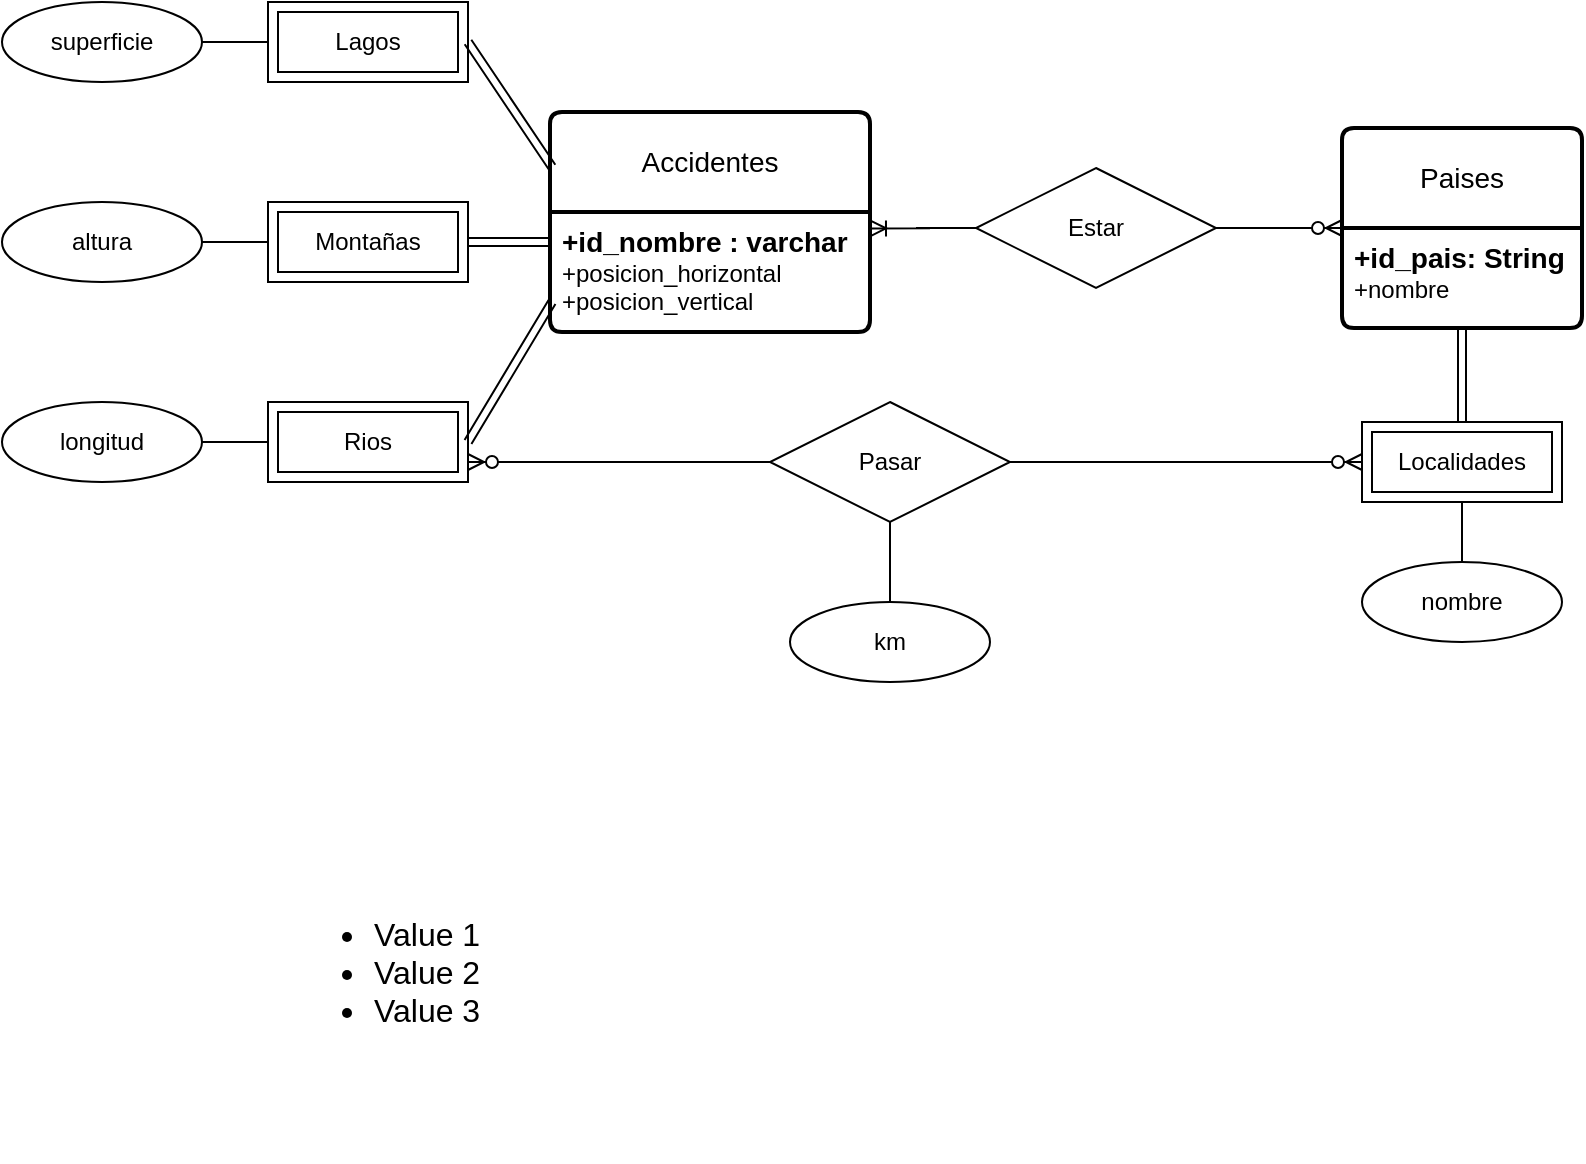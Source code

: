 <mxfile version="22.0.4" type="github">
  <diagram id="R2lEEEUBdFMjLlhIrx00" name="Page-1">
    <mxGraphModel dx="1050" dy="542" grid="1" gridSize="10" guides="1" tooltips="1" connect="1" arrows="1" fold="1" page="1" pageScale="1" pageWidth="850" pageHeight="1100" math="0" shadow="0" extFonts="Permanent Marker^https://fonts.googleapis.com/css?family=Permanent+Marker">
      <root>
        <mxCell id="0" />
        <mxCell id="1" parent="0" />
        <mxCell id="v1-u0_LOw8d0U1T1goXG-1" value="Accidentes" style="swimlane;childLayout=stackLayout;horizontal=1;startSize=50;horizontalStack=0;rounded=1;fontSize=14;fontStyle=0;strokeWidth=2;resizeParent=0;resizeLast=1;shadow=0;dashed=0;align=center;arcSize=4;whiteSpace=wrap;html=1;" parent="1" vertex="1">
          <mxGeometry x="290" y="215" width="160" height="110" as="geometry" />
        </mxCell>
        <mxCell id="v1-u0_LOw8d0U1T1goXG-2" value="&lt;font style=&quot;font-size: 14px;&quot;&gt;&lt;b&gt;+id_nombre : varchar&lt;br&gt;&lt;/b&gt;&lt;/font&gt;+posicion_horizontal&lt;br&gt;+posicion_vertical" style="align=left;strokeColor=none;fillColor=none;spacingLeft=4;fontSize=12;verticalAlign=top;resizable=0;rotatable=0;part=1;html=1;" parent="v1-u0_LOw8d0U1T1goXG-1" vertex="1">
          <mxGeometry y="50" width="160" height="60" as="geometry" />
        </mxCell>
        <mxCell id="v1-u0_LOw8d0U1T1goXG-3" value="Lagos" style="shape=ext;margin=3;double=1;whiteSpace=wrap;html=1;align=center;" parent="1" vertex="1">
          <mxGeometry x="149" y="160" width="100" height="40" as="geometry" />
        </mxCell>
        <mxCell id="v1-u0_LOw8d0U1T1goXG-4" value="Montañas" style="shape=ext;margin=3;double=1;whiteSpace=wrap;html=1;align=center;" parent="1" vertex="1">
          <mxGeometry x="149" y="260" width="100" height="40" as="geometry" />
        </mxCell>
        <mxCell id="v1-u0_LOw8d0U1T1goXG-5" value="Rios" style="shape=ext;margin=3;double=1;whiteSpace=wrap;html=1;align=center;" parent="1" vertex="1">
          <mxGeometry x="149" y="360" width="100" height="40" as="geometry" />
        </mxCell>
        <mxCell id="v1-u0_LOw8d0U1T1goXG-8" value="superficie" style="ellipse;whiteSpace=wrap;html=1;align=center;" parent="1" vertex="1">
          <mxGeometry x="16" y="160" width="100" height="40" as="geometry" />
        </mxCell>
        <mxCell id="v1-u0_LOw8d0U1T1goXG-9" value="altura" style="ellipse;whiteSpace=wrap;html=1;align=center;" parent="1" vertex="1">
          <mxGeometry x="16" y="260" width="100" height="40" as="geometry" />
        </mxCell>
        <mxCell id="v1-u0_LOw8d0U1T1goXG-10" value="longitud" style="ellipse;whiteSpace=wrap;html=1;align=center;" parent="1" vertex="1">
          <mxGeometry x="16" y="360" width="100" height="40" as="geometry" />
        </mxCell>
        <mxCell id="v1-u0_LOw8d0U1T1goXG-11" value="" style="shape=link;html=1;rounded=0;exitX=1;exitY=0.5;exitDx=0;exitDy=0;entryX=0;entryY=0.25;entryDx=0;entryDy=0;" parent="1" source="v1-u0_LOw8d0U1T1goXG-3" edge="1">
          <mxGeometry width="100" relative="1" as="geometry">
            <mxPoint x="251" y="180" as="sourcePoint" />
            <mxPoint x="291" y="242.5" as="targetPoint" />
          </mxGeometry>
        </mxCell>
        <mxCell id="v1-u0_LOw8d0U1T1goXG-12" value="" style="shape=link;html=1;rounded=0;exitX=1;exitY=0.5;exitDx=0;exitDy=0;entryX=0;entryY=0.25;entryDx=0;entryDy=0;" parent="1" source="v1-u0_LOw8d0U1T1goXG-4" edge="1">
          <mxGeometry width="100" relative="1" as="geometry">
            <mxPoint x="311" y="430" as="sourcePoint" />
            <mxPoint x="291" y="280" as="targetPoint" />
          </mxGeometry>
        </mxCell>
        <mxCell id="v1-u0_LOw8d0U1T1goXG-13" value="" style="shape=link;html=1;rounded=0;exitX=1;exitY=0.5;exitDx=0;exitDy=0;entryX=0;entryY=0.75;entryDx=0;entryDy=0;" parent="1" source="v1-u0_LOw8d0U1T1goXG-5" edge="1">
          <mxGeometry width="100" relative="1" as="geometry">
            <mxPoint x="231" y="290" as="sourcePoint" />
            <mxPoint x="291" y="310" as="targetPoint" />
          </mxGeometry>
        </mxCell>
        <mxCell id="v1-u0_LOw8d0U1T1goXG-15" value="" style="endArrow=none;html=1;rounded=0;exitX=1;exitY=0.5;exitDx=0;exitDy=0;entryX=0;entryY=0.5;entryDx=0;entryDy=0;" parent="1" source="v1-u0_LOw8d0U1T1goXG-8" target="v1-u0_LOw8d0U1T1goXG-3" edge="1">
          <mxGeometry relative="1" as="geometry">
            <mxPoint x="-161" y="340" as="sourcePoint" />
            <mxPoint x="-1" y="340" as="targetPoint" />
          </mxGeometry>
        </mxCell>
        <mxCell id="v1-u0_LOw8d0U1T1goXG-16" value="" style="endArrow=none;html=1;rounded=0;entryX=0;entryY=0.5;entryDx=0;entryDy=0;exitX=1;exitY=0.5;exitDx=0;exitDy=0;" parent="1" source="v1-u0_LOw8d0U1T1goXG-9" target="v1-u0_LOw8d0U1T1goXG-4" edge="1">
          <mxGeometry relative="1" as="geometry">
            <mxPoint x="89" y="280" as="sourcePoint" />
            <mxPoint x="149" y="279.5" as="targetPoint" />
          </mxGeometry>
        </mxCell>
        <mxCell id="v1-u0_LOw8d0U1T1goXG-17" value="" style="endArrow=none;html=1;rounded=0;exitX=1;exitY=0.5;exitDx=0;exitDy=0;entryX=0;entryY=0.5;entryDx=0;entryDy=0;" parent="1" source="v1-u0_LOw8d0U1T1goXG-10" target="v1-u0_LOw8d0U1T1goXG-5" edge="1">
          <mxGeometry relative="1" as="geometry">
            <mxPoint x="109" y="200" as="sourcePoint" />
            <mxPoint x="169" y="200" as="targetPoint" />
          </mxGeometry>
        </mxCell>
        <mxCell id="v1-u0_LOw8d0U1T1goXG-18" value="Estar" style="shape=rhombus;perimeter=rhombusPerimeter;whiteSpace=wrap;html=1;align=center;" parent="1" vertex="1">
          <mxGeometry x="503" y="243" width="120" height="60" as="geometry" />
        </mxCell>
        <mxCell id="v1-u0_LOw8d0U1T1goXG-19" value="Paises" style="swimlane;childLayout=stackLayout;horizontal=1;startSize=50;horizontalStack=0;rounded=1;fontSize=14;fontStyle=0;strokeWidth=2;resizeParent=0;resizeLast=1;shadow=0;dashed=0;align=center;arcSize=4;whiteSpace=wrap;html=1;" parent="1" vertex="1">
          <mxGeometry x="686" y="223" width="120" height="100" as="geometry" />
        </mxCell>
        <mxCell id="v1-u0_LOw8d0U1T1goXG-20" value="&lt;font style=&quot;font-size: 14px;&quot;&gt;&lt;b&gt;+id_pais: String&lt;br&gt;&lt;/b&gt;&lt;/font&gt;+nombre" style="align=left;strokeColor=none;fillColor=none;spacingLeft=4;fontSize=12;verticalAlign=top;resizable=0;rotatable=0;part=1;html=1;" parent="v1-u0_LOw8d0U1T1goXG-19" vertex="1">
          <mxGeometry y="50" width="120" height="50" as="geometry" />
        </mxCell>
        <mxCell id="v1-u0_LOw8d0U1T1goXG-21" value="" style="edgeStyle=entityRelationEdgeStyle;fontSize=12;html=1;endArrow=ERzeroToMany;endFill=1;rounded=0;exitX=1;exitY=0.5;exitDx=0;exitDy=0;entryX=0;entryY=0.5;entryDx=0;entryDy=0;" parent="1" source="v1-u0_LOw8d0U1T1goXG-18" target="v1-u0_LOw8d0U1T1goXG-19" edge="1">
          <mxGeometry width="100" height="100" relative="1" as="geometry">
            <mxPoint x="610" y="303" as="sourcePoint" />
            <mxPoint x="663.96" y="303.02" as="targetPoint" />
          </mxGeometry>
        </mxCell>
        <mxCell id="v1-u0_LOw8d0U1T1goXG-22" value="" style="edgeStyle=entityRelationEdgeStyle;fontSize=12;html=1;endArrow=ERoneToMany;rounded=0;entryX=1;entryY=0.137;entryDx=0;entryDy=0;exitX=0;exitY=0.5;exitDx=0;exitDy=0;entryPerimeter=0;" parent="1" source="v1-u0_LOw8d0U1T1goXG-18" target="v1-u0_LOw8d0U1T1goXG-2" edge="1">
          <mxGeometry width="100" height="100" relative="1" as="geometry">
            <mxPoint x="573" y="223" as="sourcePoint" />
            <mxPoint x="510" y="223" as="targetPoint" />
          </mxGeometry>
        </mxCell>
        <mxCell id="v1-u0_LOw8d0U1T1goXG-23" value="Localidades" style="shape=ext;margin=3;double=1;whiteSpace=wrap;html=1;align=center;" parent="1" vertex="1">
          <mxGeometry x="696" y="370" width="100" height="40" as="geometry" />
        </mxCell>
        <mxCell id="v1-u0_LOw8d0U1T1goXG-24" value="" style="shape=link;html=1;rounded=0;exitX=0.5;exitY=0;exitDx=0;exitDy=0;entryX=0.5;entryY=1;entryDx=0;entryDy=0;" parent="1" source="v1-u0_LOw8d0U1T1goXG-23" target="v1-u0_LOw8d0U1T1goXG-20" edge="1">
          <mxGeometry width="100" relative="1" as="geometry">
            <mxPoint x="243" y="290" as="sourcePoint" />
            <mxPoint x="285" y="290" as="targetPoint" />
          </mxGeometry>
        </mxCell>
        <mxCell id="v1-u0_LOw8d0U1T1goXG-25" value="nombre" style="ellipse;whiteSpace=wrap;html=1;align=center;" parent="1" vertex="1">
          <mxGeometry x="696" y="440" width="100" height="40" as="geometry" />
        </mxCell>
        <mxCell id="v1-u0_LOw8d0U1T1goXG-26" value="" style="endArrow=none;html=1;rounded=0;entryX=0.5;entryY=1;entryDx=0;entryDy=0;exitX=0.5;exitY=0;exitDx=0;exitDy=0;" parent="1" source="v1-u0_LOw8d0U1T1goXG-25" target="v1-u0_LOw8d0U1T1goXG-23" edge="1">
          <mxGeometry relative="1" as="geometry">
            <mxPoint x="110" y="290" as="sourcePoint" />
            <mxPoint x="143" y="290" as="targetPoint" />
          </mxGeometry>
        </mxCell>
        <mxCell id="v1-u0_LOw8d0U1T1goXG-27" value="Pasar" style="shape=rhombus;perimeter=rhombusPerimeter;whiteSpace=wrap;html=1;align=center;" parent="1" vertex="1">
          <mxGeometry x="400" y="360" width="120" height="60" as="geometry" />
        </mxCell>
        <mxCell id="v1-u0_LOw8d0U1T1goXG-28" value="" style="edgeStyle=entityRelationEdgeStyle;fontSize=12;html=1;endArrow=ERzeroToMany;endFill=1;rounded=0;entryX=0;entryY=0.5;entryDx=0;entryDy=0;exitX=1;exitY=0.5;exitDx=0;exitDy=0;" parent="1" source="v1-u0_LOw8d0U1T1goXG-27" target="v1-u0_LOw8d0U1T1goXG-23" edge="1">
          <mxGeometry width="100" height="100" relative="1" as="geometry">
            <mxPoint x="530" y="410" as="sourcePoint" />
            <mxPoint x="681" y="410" as="targetPoint" />
          </mxGeometry>
        </mxCell>
        <mxCell id="v1-u0_LOw8d0U1T1goXG-30" value="" style="edgeStyle=entityRelationEdgeStyle;fontSize=12;html=1;endArrow=ERzeroToMany;endFill=1;rounded=0;entryX=1;entryY=0.75;entryDx=0;entryDy=0;exitX=0;exitY=0.5;exitDx=0;exitDy=0;" parent="1" source="v1-u0_LOw8d0U1T1goXG-27" target="v1-u0_LOw8d0U1T1goXG-5" edge="1">
          <mxGeometry width="100" height="100" relative="1" as="geometry">
            <mxPoint x="466" y="470" as="sourcePoint" />
            <mxPoint x="290" y="470" as="targetPoint" />
          </mxGeometry>
        </mxCell>
        <mxCell id="v1-u0_LOw8d0U1T1goXG-31" value="km" style="ellipse;whiteSpace=wrap;html=1;align=center;" parent="1" vertex="1">
          <mxGeometry x="410" y="460" width="100" height="40" as="geometry" />
        </mxCell>
        <mxCell id="v1-u0_LOw8d0U1T1goXG-32" value="" style="endArrow=none;html=1;rounded=0;entryX=0.5;entryY=1;entryDx=0;entryDy=0;exitX=0.5;exitY=0;exitDx=0;exitDy=0;" parent="1" source="v1-u0_LOw8d0U1T1goXG-31" target="v1-u0_LOw8d0U1T1goXG-27" edge="1">
          <mxGeometry relative="1" as="geometry">
            <mxPoint x="756" y="450" as="sourcePoint" />
            <mxPoint x="756" y="420" as="targetPoint" />
          </mxGeometry>
        </mxCell>
        <mxCell id="irq9IvZbZGLmAHvIB_We-1" value="&lt;ul style=&quot;font-size: 16px;&quot;&gt;&lt;li&gt;Value 1&lt;/li&gt;&lt;li&gt;Value 2&lt;/li&gt;&lt;li&gt;Value 3&lt;/li&gt;&lt;/ul&gt;" style="text;strokeColor=none;fillColor=none;html=1;whiteSpace=wrap;verticalAlign=middle;overflow=hidden;" vertex="1" parent="1">
          <mxGeometry x="160" y="550" width="400" height="190" as="geometry" />
        </mxCell>
      </root>
    </mxGraphModel>
  </diagram>
</mxfile>
